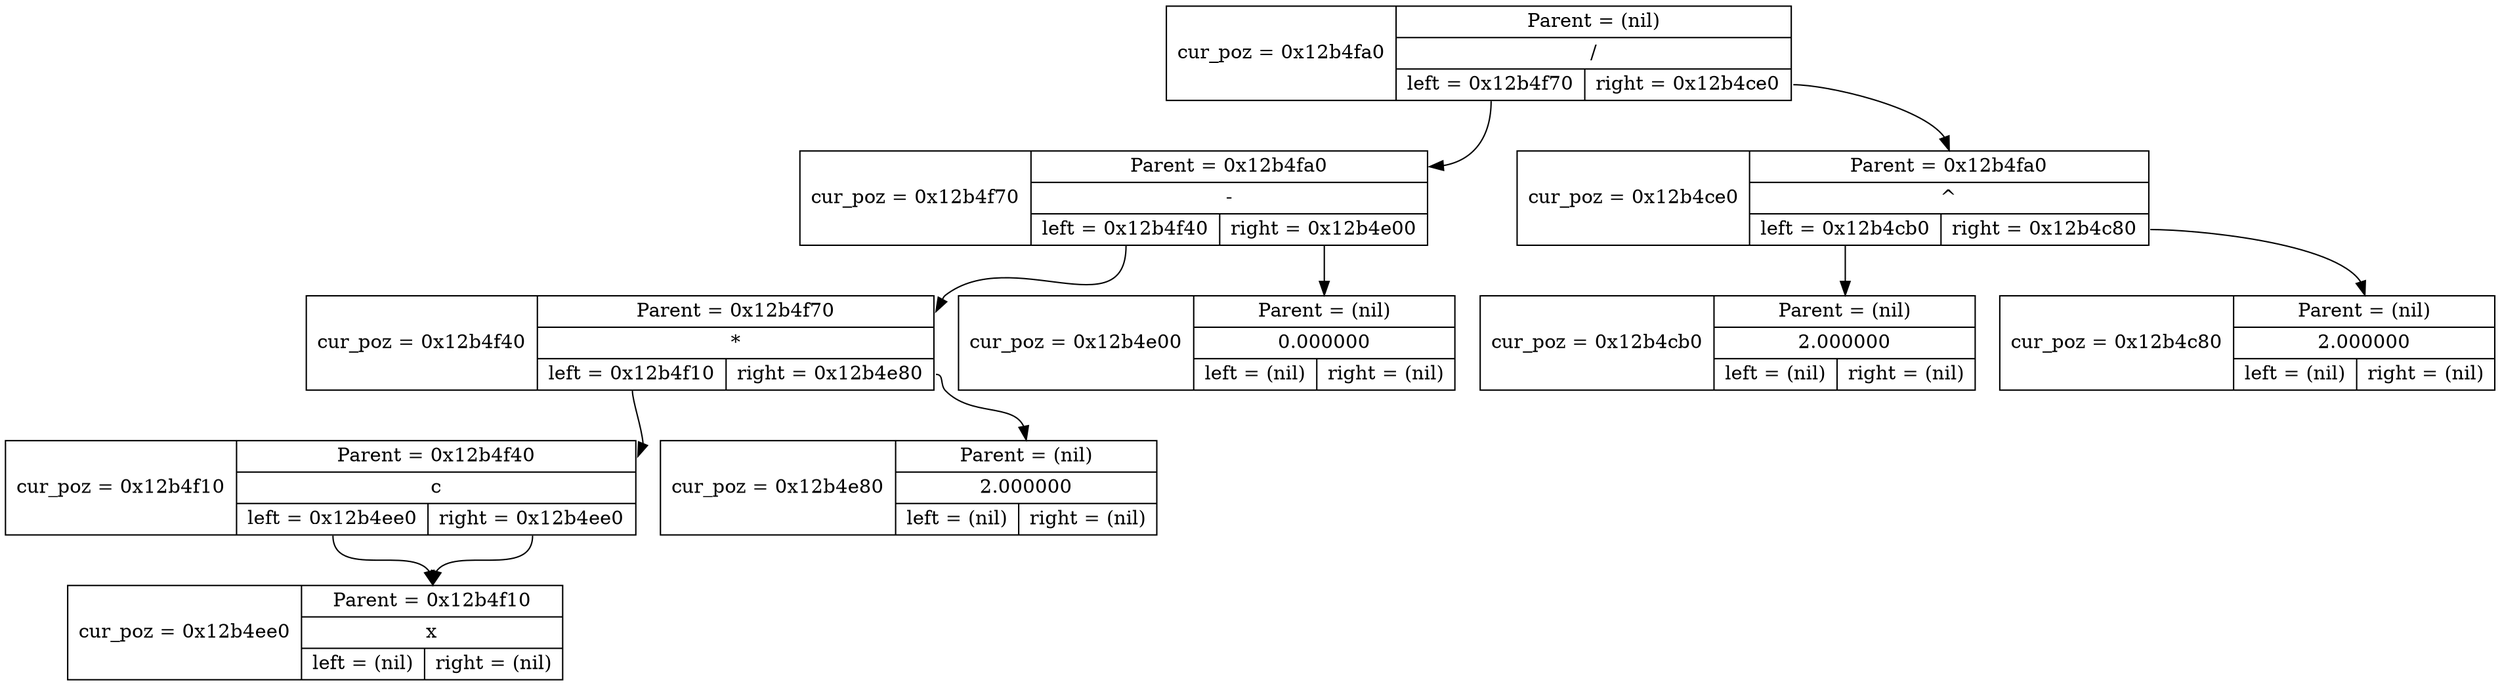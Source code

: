 digraph list {
	node [shape = record];
	node0x12b4ee0 [label = "cur_poz = 0x12b4ee0|{<f0> Parent = 0x12b4f10 | <f1> x |{<f2> left = (nil) | <f3> right = (nil) }}"];
	node0x12b4f10 [label = "cur_poz = 0x12b4f10|{<f0> Parent = 0x12b4f40 | <f1> c |{<f2> left = 0x12b4ee0 | <f3> right = 0x12b4ee0 }}"];
	node0x12b4ee0 [label = "cur_poz = 0x12b4ee0|{<f0> Parent = 0x12b4f10 | <f1> x |{<f2> left = (nil) | <f3> right = (nil) }}"];
	node0x12b4f40 [label = "cur_poz = 0x12b4f40|{<f0> Parent = 0x12b4f70 | <f1> * |{<f2> left = 0x12b4f10 | <f3> right = 0x12b4e80 }}"];
	node0x12b4e80 [label = "cur_poz = 0x12b4e80|{<f0> Parent = (nil) | <f1> 2.000000 |{<f2> left = (nil) | <f3> right = (nil) }}"];
	node0x12b4f70 [label = "cur_poz = 0x12b4f70|{<f0> Parent = 0x12b4fa0 | <f1> - |{<f2> left = 0x12b4f40 | <f3> right = 0x12b4e00 }}"];
	node0x12b4e00 [label = "cur_poz = 0x12b4e00|{<f0> Parent = (nil) | <f1> 0.000000 |{<f2> left = (nil) | <f3> right = (nil) }}"];
	node0x12b4fa0 [label = "cur_poz = 0x12b4fa0|{<f0> Parent = (nil) | <f1> / |{<f2> left = 0x12b4f70 | <f3> right = 0x12b4ce0 }}"];
	node0x12b4cb0 [label = "cur_poz = 0x12b4cb0|{<f0> Parent = (nil) | <f1> 2.000000 |{<f2> left = (nil) | <f3> right = (nil) }}"];
	node0x12b4ce0 [label = "cur_poz = 0x12b4ce0|{<f0> Parent = 0x12b4fa0 | <f1> ^ |{<f2> left = 0x12b4cb0 | <f3> right = 0x12b4c80 }}"];
	node0x12b4c80 [label = "cur_poz = 0x12b4c80|{<f0> Parent = (nil) | <f1> 2.000000 |{<f2> left = (nil) | <f3> right = (nil) }}"];
	"node0x12b4f10":f2 -> "node0x12b4ee0":f0;
	"node0x12b4f10":f3 -> "node0x12b4ee0":f0;
	"node0x12b4f40":f2 -> "node0x12b4f10":f0;
	"node0x12b4f40":f3 -> "node0x12b4e80":f0;
	"node0x12b4f70":f2 -> "node0x12b4f40":f0;
	"node0x12b4f70":f3 -> "node0x12b4e00":f0;
	"node0x12b4fa0":f2 -> "node0x12b4f70":f0;
	"node0x12b4fa0":f3 -> "node0x12b4ce0":f0;
	"node0x12b4ce0":f2 -> "node0x12b4cb0":f0;
	"node0x12b4ce0":f3 -> "node0x12b4c80":f0;
}